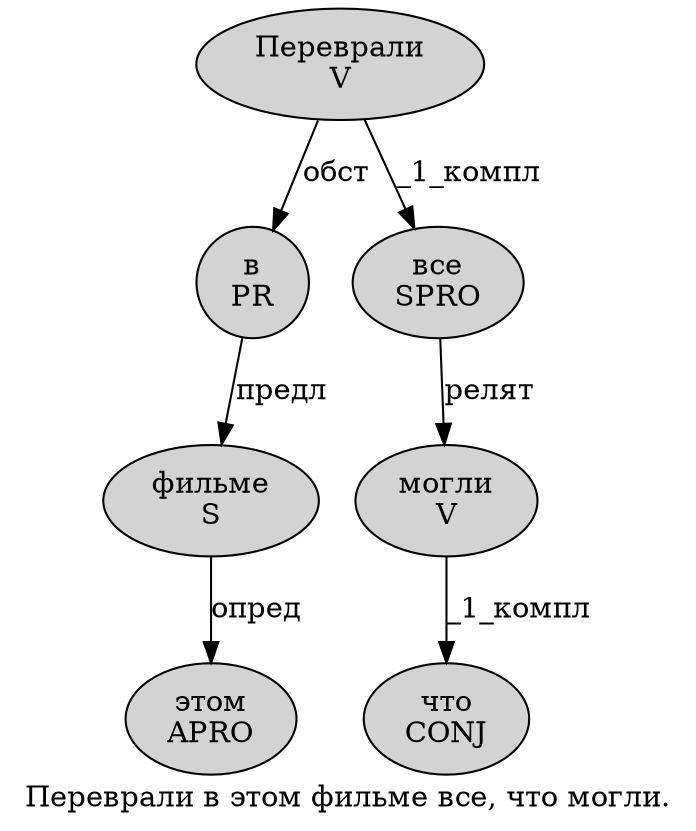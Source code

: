 digraph SENTENCE_3281 {
	graph [label="Переврали в этом фильме все, что могли."]
	node [style=filled]
		0 [label="Переврали
V" color="" fillcolor=lightgray penwidth=1 shape=ellipse]
		1 [label="в
PR" color="" fillcolor=lightgray penwidth=1 shape=ellipse]
		2 [label="этом
APRO" color="" fillcolor=lightgray penwidth=1 shape=ellipse]
		3 [label="фильме
S" color="" fillcolor=lightgray penwidth=1 shape=ellipse]
		4 [label="все
SPRO" color="" fillcolor=lightgray penwidth=1 shape=ellipse]
		6 [label="что
CONJ" color="" fillcolor=lightgray penwidth=1 shape=ellipse]
		7 [label="могли
V" color="" fillcolor=lightgray penwidth=1 shape=ellipse]
			1 -> 3 [label="предл"]
			0 -> 1 [label="обст"]
			0 -> 4 [label="_1_компл"]
			3 -> 2 [label="опред"]
			4 -> 7 [label="релят"]
			7 -> 6 [label="_1_компл"]
}